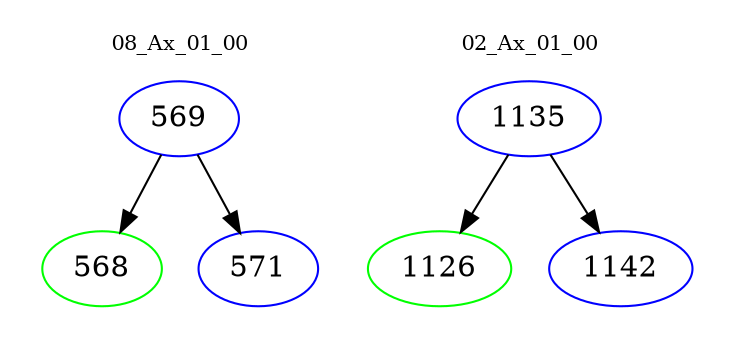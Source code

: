 digraph{
subgraph cluster_0 {
color = white
label = "08_Ax_01_00";
fontsize=10;
T0_569 [label="569", color="blue"]
T0_569 -> T0_568 [color="black"]
T0_568 [label="568", color="green"]
T0_569 -> T0_571 [color="black"]
T0_571 [label="571", color="blue"]
}
subgraph cluster_1 {
color = white
label = "02_Ax_01_00";
fontsize=10;
T1_1135 [label="1135", color="blue"]
T1_1135 -> T1_1126 [color="black"]
T1_1126 [label="1126", color="green"]
T1_1135 -> T1_1142 [color="black"]
T1_1142 [label="1142", color="blue"]
}
}
